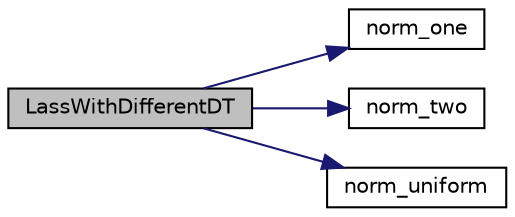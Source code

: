digraph "LassWithDifferentDT"
{
  edge [fontname="Helvetica",fontsize="10",labelfontname="Helvetica",labelfontsize="10"];
  node [fontname="Helvetica",fontsize="10",shape=record];
  rankdir="LR";
  Node6 [label="LassWithDifferentDT",height=0.2,width=0.4,color="black", fillcolor="grey75", style="filled", fontcolor="black"];
  Node6 -> Node7 [color="midnightblue",fontsize="10",style="solid",fontname="Helvetica"];
  Node7 [label="norm_one",height=0.2,width=0.4,color="black", fillcolor="white", style="filled",URL="$_norms_8cpp.html#a8a5dd7ae3578ecdb533ae37b7dd00086",tooltip="Function to calculate the first norm. "];
  Node6 -> Node8 [color="midnightblue",fontsize="10",style="solid",fontname="Helvetica"];
  Node8 [label="norm_two",height=0.2,width=0.4,color="black", fillcolor="white", style="filled",URL="$_norms_8cpp.html#acde0d182617c91cb757a10b1bb2281f1",tooltip="Function to calculate the Euclidean norm. "];
  Node6 -> Node9 [color="midnightblue",fontsize="10",style="solid",fontname="Helvetica"];
  Node9 [label="norm_uniform",height=0.2,width=0.4,color="black", fillcolor="white", style="filled",URL="$_norms_8cpp.html#a87427a1c301886f335fd8485e638f9e2",tooltip="Function to calculate the Infinite norm. "];
}
